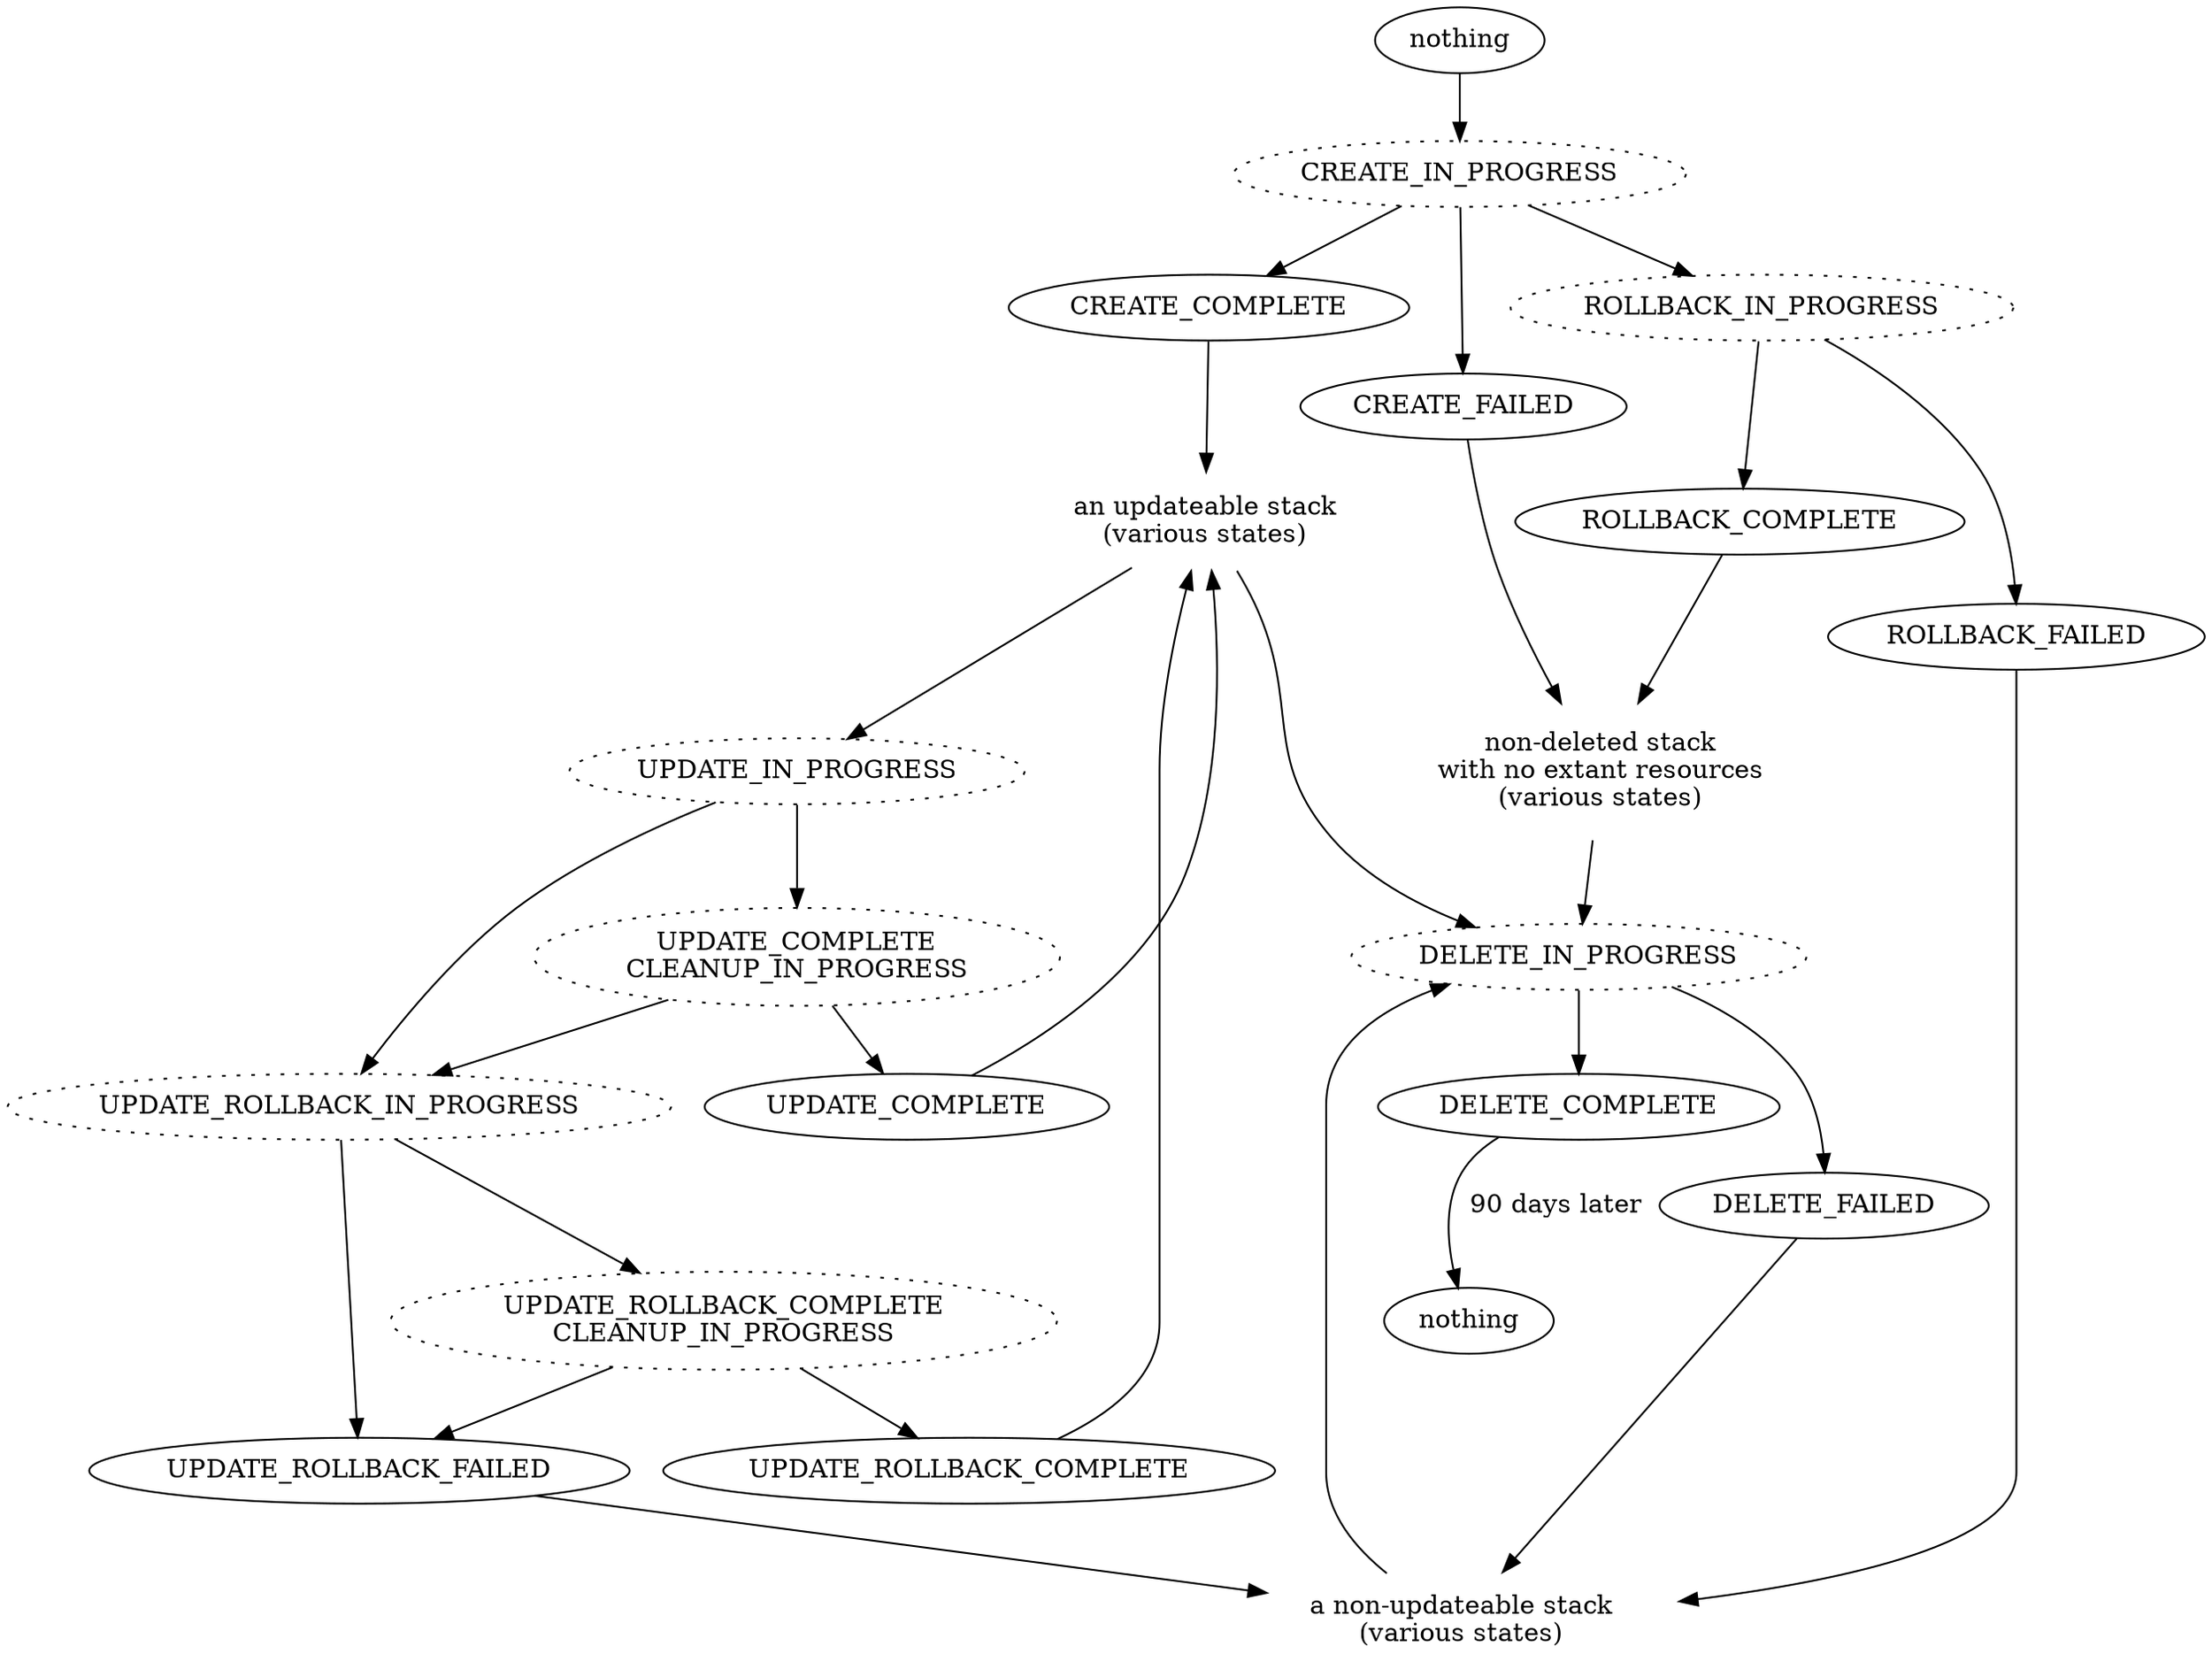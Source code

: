 digraph stack_states {

node [layer=all];
edge [layer=all];

layers="happy:sad"

before_existence [ layer="happy" label="nothing" ]
after_existence [ layer="happy" label="nothing" ]

updateable_stack [ layer="happy" label="an updateable stack\n(various states)" color="transparent" ]
stuck_stack [ layer="sad" label="a non-updateable stack\n(various states)" color="transparent" ]
empty_stack [ layer="sad" label="non-deleted stack\nwith no extant resources\n(various states)" color="transparent" ]

empty_stack -> DELETE_IN_PROGRESS [ layer="sad" ]

CREATE_COMPLETE [ layer="happy" ]
CREATE_IN_PROGRESS [ layer="happy" style=dotted ]
CREATE_FAILED [ layer="sad" ]
DELETE_COMPLETE [ layer="happy" ]
DELETE_FAILED [ layer="sad" ]
DELETE_IN_PROGRESS [ layer="happy" style=dotted ]
ROLLBACK_COMPLETE [ layer="sad" ]
ROLLBACK_FAILED [ layer="sad" ]
ROLLBACK_IN_PROGRESS [ layer="sad" style=dotted ]
UPDATE_COMPLETE [ layer="happy" ]
UPDATE_COMPLETE_CLEANUP_IN_PROGRESS [ layer="happy" style=dotted label="UPDATE_COMPLETE\nCLEANUP_IN_PROGRESS" ]
UPDATE_IN_PROGRESS [ layer="happy" style=dotted ]
UPDATE_ROLLBACK_COMPLETE [ layer="sad" ]
UPDATE_ROLLBACK_COMPLETE_CLEANUP_IN_PROGRESS [ layer="sad" style=dotted label="UPDATE_ROLLBACK_COMPLETE\nCLEANUP_IN_PROGRESS" ]
UPDATE_ROLLBACK_FAILED [ layer="sad" ]
UPDATE_ROLLBACK_IN_PROGRESS [ layer="sad" style=dotted ]

edge [layer=happy];
before_existence -> CREATE_IN_PROGRESS
CREATE_IN_PROGRESS -> CREATE_COMPLETE
CREATE_COMPLETE -> updateable_stack

edge [layer=sad];
CREATE_IN_PROGRESS -> ROLLBACK_IN_PROGRESS -> ROLLBACK_COMPLETE
ROLLBACK_COMPLETE -> empty_stack
ROLLBACK_IN_PROGRESS -> ROLLBACK_FAILED
ROLLBACK_FAILED -> stuck_stack

edge [layer=sad];
CREATE_IN_PROGRESS -> CREATE_FAILED // ?
CREATE_FAILED -> empty_stack // ?
stuck_stack -> DELETE_IN_PROGRESS

edge [layer=happy];
updateable_stack -> UPDATE_IN_PROGRESS -> UPDATE_COMPLETE_CLEANUP_IN_PROGRESS -> UPDATE_COMPLETE -> updateable_stack

edge [layer=sad];
{ UPDATE_IN_PROGRESS, UPDATE_COMPLETE_CLEANUP_IN_PROGRESS } -> UPDATE_ROLLBACK_IN_PROGRESS -> UPDATE_ROLLBACK_COMPLETE_CLEANUP_IN_PROGRESS -> { UPDATE_ROLLBACK_COMPLETE, UPDATE_ROLLBACK_FAILED }
UPDATE_ROLLBACK_COMPLETE -> updateable_stack
UPDATE_ROLLBACK_IN_PROGRESS -> UPDATE_ROLLBACK_FAILED -> stuck_stack // maybe?

edge [layer=happy];
updateable_stack -> DELETE_IN_PROGRESS
DELETE_IN_PROGRESS -> DELETE_COMPLETE
DELETE_COMPLETE -> after_existence [ label=" 90 days later" ]

edge [layer=sad];
DELETE_IN_PROGRESS -> DELETE_FAILED -> stuck_stack

}
